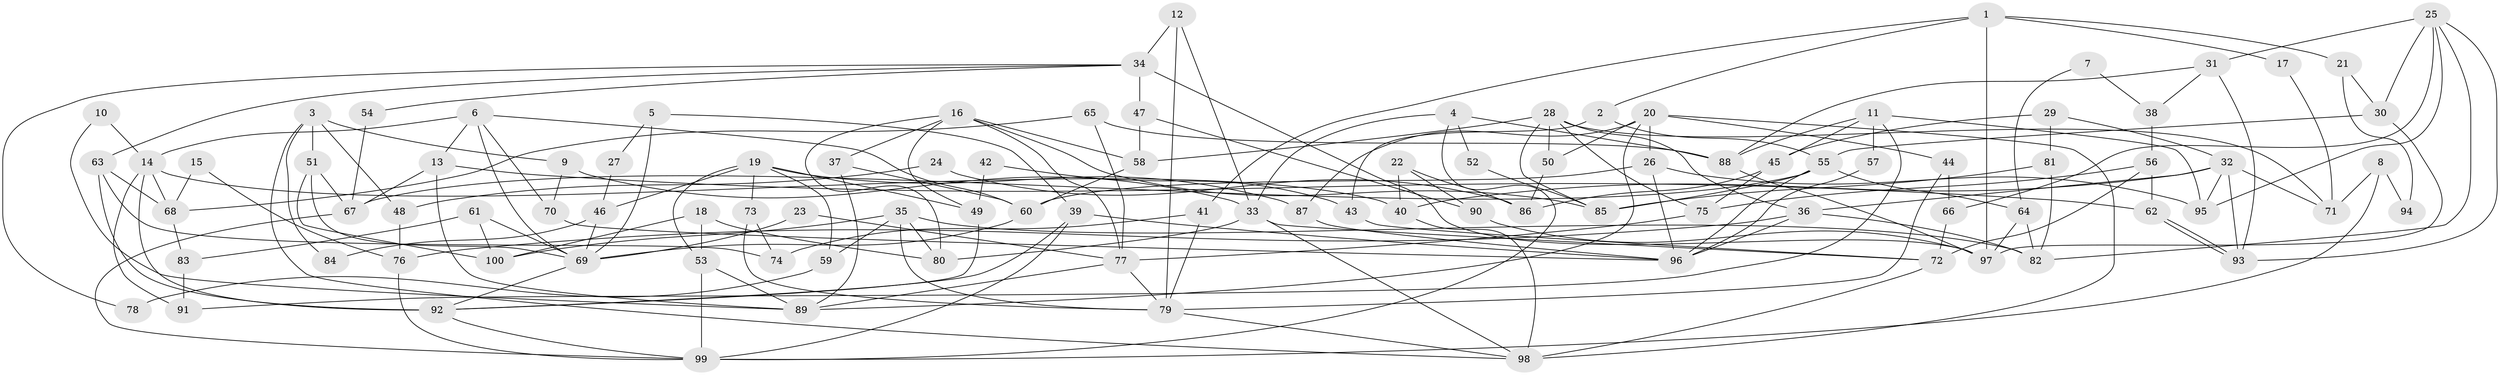 // Generated by graph-tools (version 1.1) at 2025/38/02/21/25 10:38:59]
// undirected, 100 vertices, 200 edges
graph export_dot {
graph [start="1"]
  node [color=gray90,style=filled];
  1;
  2;
  3;
  4;
  5;
  6;
  7;
  8;
  9;
  10;
  11;
  12;
  13;
  14;
  15;
  16;
  17;
  18;
  19;
  20;
  21;
  22;
  23;
  24;
  25;
  26;
  27;
  28;
  29;
  30;
  31;
  32;
  33;
  34;
  35;
  36;
  37;
  38;
  39;
  40;
  41;
  42;
  43;
  44;
  45;
  46;
  47;
  48;
  49;
  50;
  51;
  52;
  53;
  54;
  55;
  56;
  57;
  58;
  59;
  60;
  61;
  62;
  63;
  64;
  65;
  66;
  67;
  68;
  69;
  70;
  71;
  72;
  73;
  74;
  75;
  76;
  77;
  78;
  79;
  80;
  81;
  82;
  83;
  84;
  85;
  86;
  87;
  88;
  89;
  90;
  91;
  92;
  93;
  94;
  95;
  96;
  97;
  98;
  99;
  100;
  1 -- 41;
  1 -- 97;
  1 -- 2;
  1 -- 17;
  1 -- 21;
  2 -- 55;
  2 -- 43;
  3 -- 51;
  3 -- 98;
  3 -- 9;
  3 -- 48;
  3 -- 84;
  4 -- 33;
  4 -- 99;
  4 -- 52;
  4 -- 88;
  5 -- 39;
  5 -- 69;
  5 -- 27;
  6 -- 60;
  6 -- 69;
  6 -- 13;
  6 -- 14;
  6 -- 70;
  7 -- 38;
  7 -- 64;
  8 -- 99;
  8 -- 71;
  8 -- 94;
  9 -- 70;
  9 -- 33;
  10 -- 89;
  10 -- 14;
  11 -- 88;
  11 -- 95;
  11 -- 45;
  11 -- 57;
  11 -- 91;
  12 -- 33;
  12 -- 79;
  12 -- 34;
  13 -- 62;
  13 -- 67;
  13 -- 89;
  14 -- 92;
  14 -- 40;
  14 -- 68;
  14 -- 91;
  15 -- 68;
  15 -- 76;
  16 -- 85;
  16 -- 80;
  16 -- 37;
  16 -- 49;
  16 -- 58;
  16 -- 77;
  17 -- 71;
  18 -- 53;
  18 -- 80;
  18 -- 100;
  19 -- 53;
  19 -- 87;
  19 -- 46;
  19 -- 49;
  19 -- 59;
  19 -- 73;
  20 -- 26;
  20 -- 89;
  20 -- 44;
  20 -- 50;
  20 -- 87;
  20 -- 98;
  21 -- 30;
  21 -- 94;
  22 -- 90;
  22 -- 40;
  22 -- 86;
  23 -- 77;
  23 -- 69;
  24 -- 86;
  24 -- 48;
  25 -- 82;
  25 -- 93;
  25 -- 30;
  25 -- 31;
  25 -- 66;
  25 -- 95;
  26 -- 96;
  26 -- 95;
  26 -- 60;
  27 -- 46;
  28 -- 58;
  28 -- 50;
  28 -- 36;
  28 -- 71;
  28 -- 75;
  28 -- 85;
  29 -- 32;
  29 -- 45;
  29 -- 81;
  30 -- 97;
  30 -- 55;
  31 -- 93;
  31 -- 38;
  31 -- 88;
  32 -- 36;
  32 -- 40;
  32 -- 71;
  32 -- 93;
  32 -- 95;
  33 -- 98;
  33 -- 72;
  33 -- 80;
  34 -- 97;
  34 -- 47;
  34 -- 54;
  34 -- 63;
  34 -- 78;
  35 -- 79;
  35 -- 100;
  35 -- 59;
  35 -- 80;
  35 -- 82;
  36 -- 82;
  36 -- 76;
  36 -- 96;
  37 -- 89;
  37 -- 60;
  38 -- 56;
  39 -- 92;
  39 -- 99;
  39 -- 96;
  40 -- 98;
  41 -- 74;
  41 -- 79;
  42 -- 43;
  42 -- 49;
  43 -- 72;
  44 -- 66;
  44 -- 79;
  45 -- 75;
  45 -- 86;
  46 -- 69;
  46 -- 84;
  47 -- 58;
  47 -- 90;
  48 -- 76;
  49 -- 92;
  50 -- 86;
  51 -- 67;
  51 -- 69;
  51 -- 100;
  52 -- 85;
  53 -- 99;
  53 -- 89;
  54 -- 67;
  55 -- 96;
  55 -- 64;
  55 -- 67;
  55 -- 85;
  56 -- 75;
  56 -- 72;
  56 -- 62;
  57 -- 96;
  58 -- 60;
  59 -- 78;
  60 -- 69;
  61 -- 100;
  61 -- 69;
  61 -- 83;
  62 -- 93;
  62 -- 93;
  63 -- 68;
  63 -- 74;
  63 -- 92;
  64 -- 82;
  64 -- 97;
  65 -- 68;
  65 -- 88;
  65 -- 77;
  66 -- 72;
  67 -- 99;
  68 -- 83;
  69 -- 92;
  70 -- 96;
  72 -- 98;
  73 -- 79;
  73 -- 74;
  75 -- 77;
  76 -- 99;
  77 -- 79;
  77 -- 89;
  79 -- 98;
  81 -- 85;
  81 -- 82;
  83 -- 91;
  87 -- 96;
  88 -- 97;
  90 -- 97;
  92 -- 99;
}
